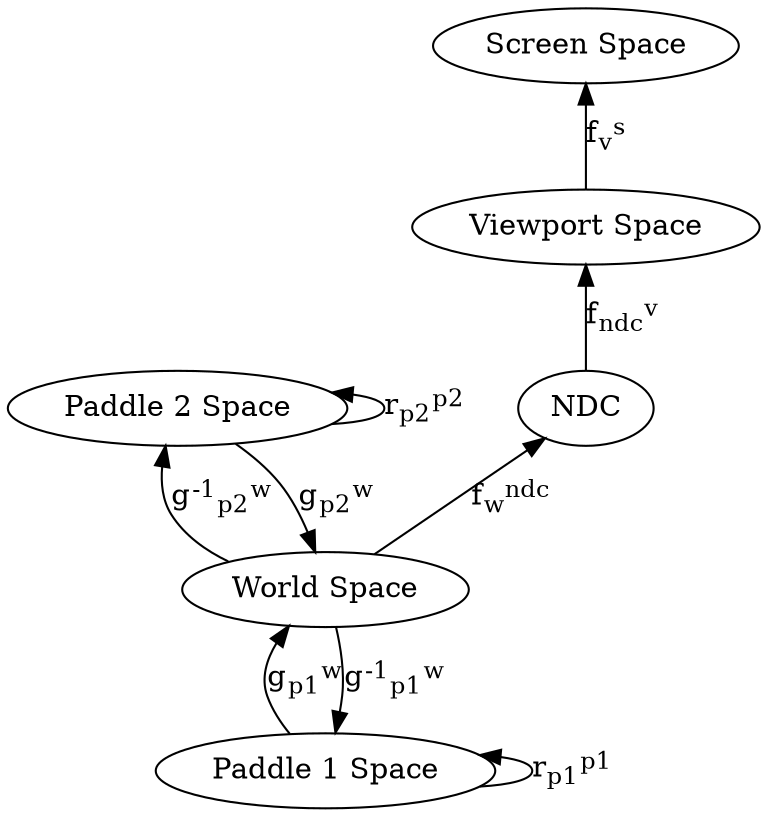 digraph {
    rankdir="BT"
    "Paddle 1 Space" -> "World Space" [label=<g<SUB>p1</SUB><SUP>w</SUP>>];
    "Paddle 1 Space" -> "Paddle 1 Space" [label=<r<SUB>p1</SUB><SUP>p1  </SUP>>];
    "Paddle 2 Space" -> "World Space" [label=<g<SUB>p2</SUB><SUP>w</SUP>>];
    "Paddle 2 Space" -> "Paddle 2 Space" [label=<r<SUB>p2</SUB><SUP>p2  </SUP>>];
    "World Space" -> "Paddle 1 Space" [label=<g<SUP>-1</SUP><SUB>p1</SUB><SUP>w</SUP>>];
    "World Space" -> "Paddle 2 Space" [label=<g<SUP>-1</SUP><SUB>p2</SUB><SUP>w</SUP>>];
    "World Space" -> "NDC" [label=<f<SUB>w</SUB><SUP>ndc</SUP>>];
    "NDC" -> "Viewport Space" [label=<f<SUB>ndc</SUB><SUP>v</SUP>>];
    "Viewport Space" -> "Screen Space" [label=<f<SUB>v</SUB><SUP>s</SUP>>];
}